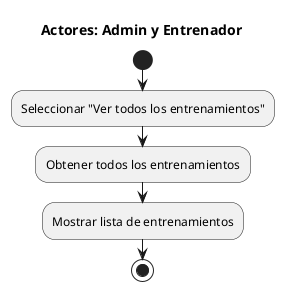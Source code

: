 @startuml
title Actores: Admin y Entrenador
start
:Seleccionar "Ver todos los entrenamientos";
:Obtener todos los entrenamientos;
:Mostrar lista de entrenamientos;
stop
@enduml